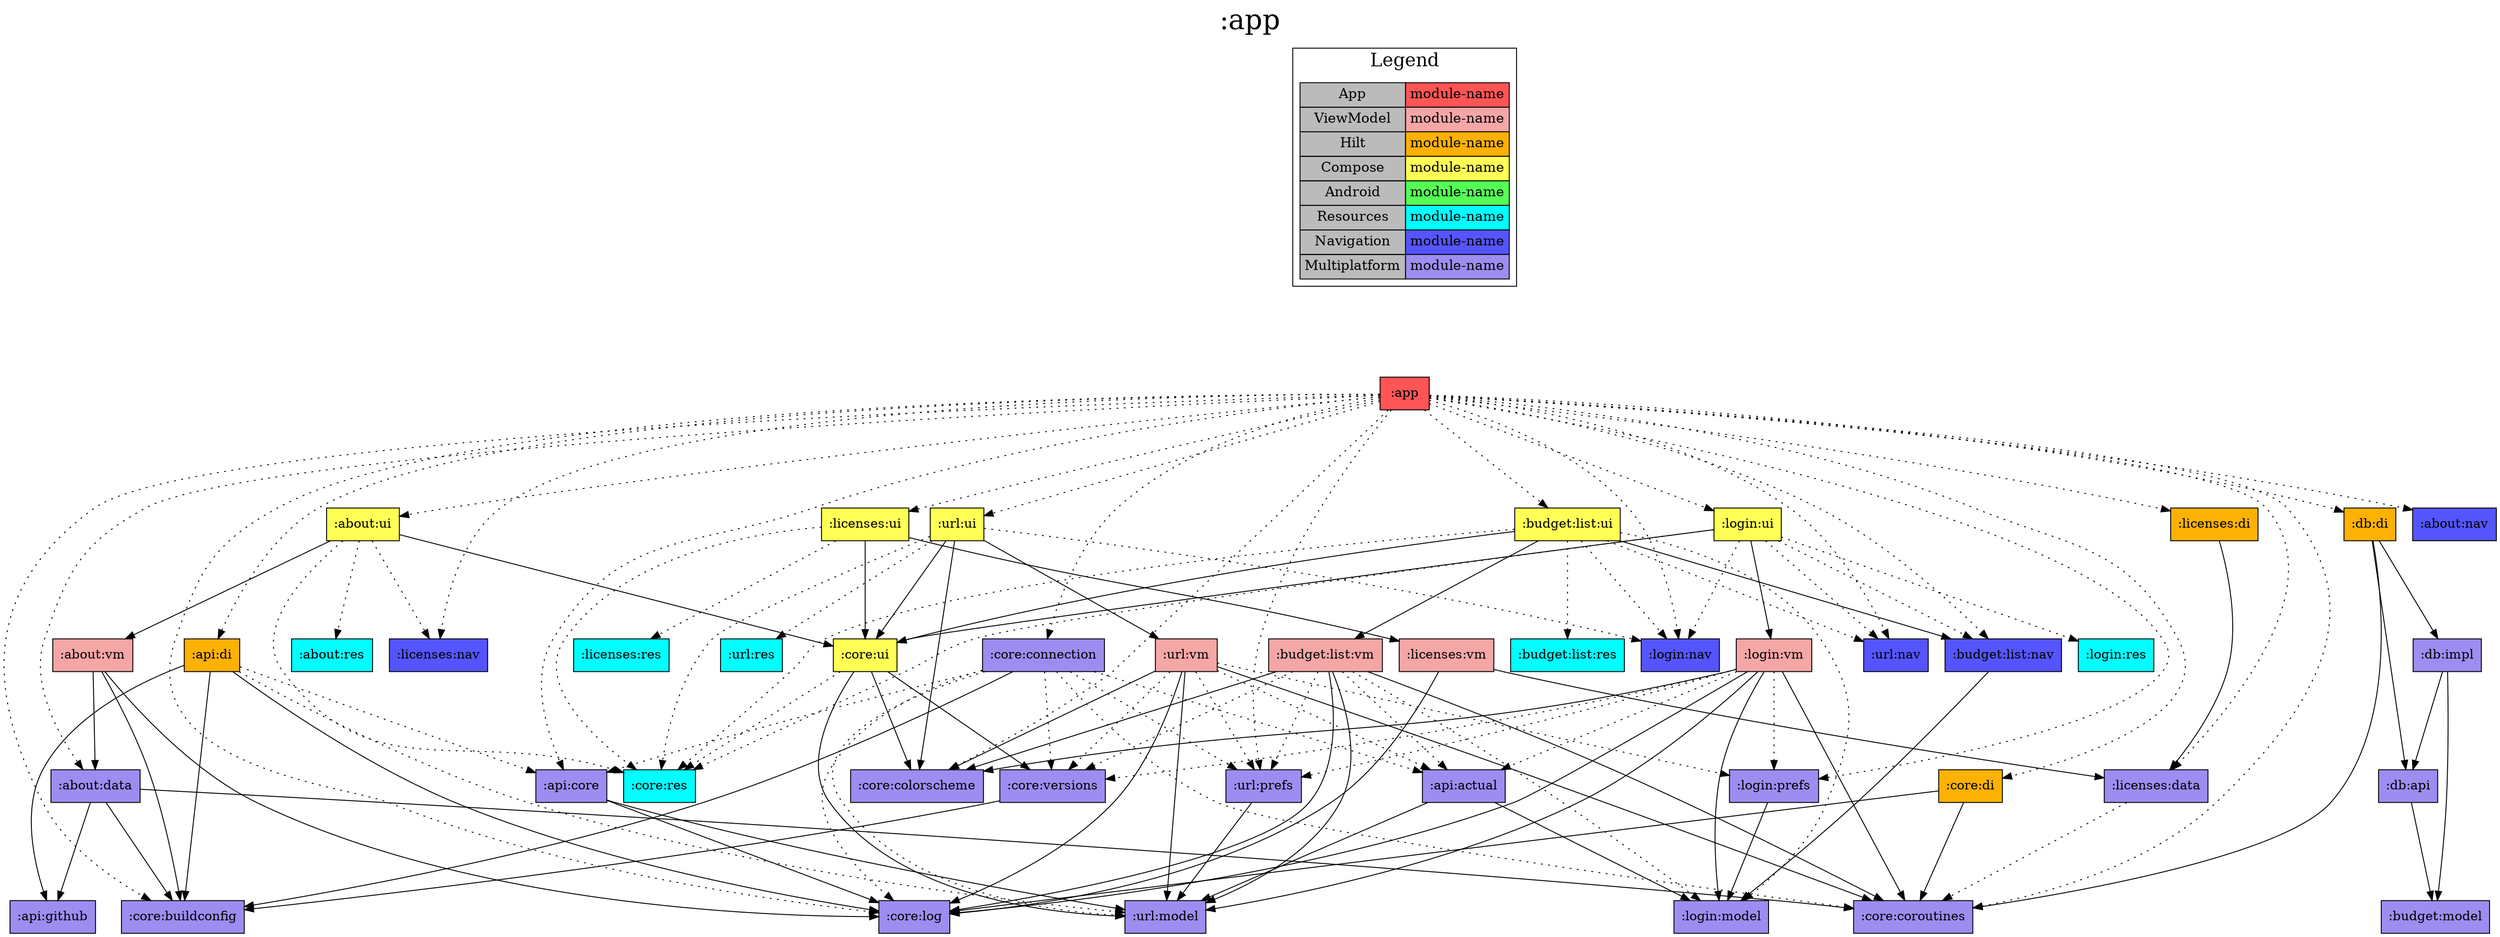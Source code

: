 digraph {
edge ["dir"="forward"]
graph ["dpi"="100","label"=":app","labelloc"="t","fontsize"="30","ranksep"="1.5","rankdir"="TB"]
node ["style"="filled"]
":app" ["shape"="box","fillcolor"="#FF5555"]
":about:data" ["fillcolor"="#9D8DF1","shape"="box"]
":api:github" ["fillcolor"="#9D8DF1","shape"="box"]
":core:buildconfig" ["fillcolor"="#9D8DF1","shape"="box"]
":core:coroutines" ["fillcolor"="#9D8DF1","shape"="box"]
":about:nav" ["fillcolor"="#5555FF","shape"="box"]
":about:ui" ["fillcolor"="#FFFF55","shape"="box"]
":about:vm" ["fillcolor"="#F5A6A6","shape"="box"]
":core:log" ["fillcolor"="#9D8DF1","shape"="box"]
":core:ui" ["fillcolor"="#FFFF55","shape"="box"]
":core:colorscheme" ["fillcolor"="#9D8DF1","shape"="box"]
":core:versions" ["fillcolor"="#9D8DF1","shape"="box"]
":url:model" ["fillcolor"="#9D8DF1","shape"="box"]
":core:res" ["fillcolor"="#00FFFF","shape"="box"]
":about:res" ["fillcolor"="#00FFFF","shape"="box"]
":licenses:nav" ["fillcolor"="#5555FF","shape"="box"]
":api:core" ["fillcolor"="#9D8DF1","shape"="box"]
":api:di" ["fillcolor"="#FCB103","shape"="box"]
":budget:list:nav" ["fillcolor"="#5555FF","shape"="box"]
":login:model" ["fillcolor"="#9D8DF1","shape"="box"]
":budget:list:ui" ["fillcolor"="#FFFF55","shape"="box"]
":budget:list:vm" ["fillcolor"="#F5A6A6","shape"="box"]
":api:actual" ["fillcolor"="#9D8DF1","shape"="box"]
":url:prefs" ["fillcolor"="#9D8DF1","shape"="box"]
":budget:list:res" ["fillcolor"="#00FFFF","shape"="box"]
":login:nav" ["fillcolor"="#5555FF","shape"="box"]
":url:nav" ["fillcolor"="#5555FF","shape"="box"]
":core:connection" ["fillcolor"="#9D8DF1","shape"="box"]
":core:di" ["fillcolor"="#FCB103","shape"="box"]
":db:di" ["fillcolor"="#FCB103","shape"="box"]
":db:api" ["fillcolor"="#9D8DF1","shape"="box"]
":budget:model" ["fillcolor"="#9D8DF1","shape"="box"]
":db:impl" ["fillcolor"="#9D8DF1","shape"="box"]
":licenses:data" ["fillcolor"="#9D8DF1","shape"="box"]
":licenses:di" ["fillcolor"="#FCB103","shape"="box"]
":licenses:ui" ["fillcolor"="#FFFF55","shape"="box"]
":licenses:vm" ["fillcolor"="#F5A6A6","shape"="box"]
":licenses:res" ["fillcolor"="#00FFFF","shape"="box"]
":login:prefs" ["fillcolor"="#9D8DF1","shape"="box"]
":login:ui" ["fillcolor"="#FFFF55","shape"="box"]
":login:vm" ["fillcolor"="#F5A6A6","shape"="box"]
":login:res" ["fillcolor"="#00FFFF","shape"="box"]
":url:ui" ["fillcolor"="#FFFF55","shape"="box"]
":url:vm" ["fillcolor"="#F5A6A6","shape"="box"]
":url:res" ["fillcolor"="#00FFFF","shape"="box"]
{
edge ["dir"="none"]
graph ["rank"="same"]
":app"
}
":app" -> ":about:data" ["style"="dotted"]
":app" -> ":about:nav" ["style"="dotted"]
":app" -> ":about:ui" ["style"="dotted"]
":app" -> ":api:core" ["style"="dotted"]
":app" -> ":api:di" ["style"="dotted"]
":app" -> ":budget:list:nav" ["style"="dotted"]
":app" -> ":budget:list:ui" ["style"="dotted"]
":app" -> ":core:buildconfig" ["style"="dotted"]
":app" -> ":core:colorscheme" ["style"="dotted"]
":app" -> ":core:connection" ["style"="dotted"]
":app" -> ":core:coroutines" ["style"="dotted"]
":app" -> ":core:di" ["style"="dotted"]
":app" -> ":core:log" ["style"="dotted"]
":app" -> ":db:di" ["style"="dotted"]
":app" -> ":licenses:data" ["style"="dotted"]
":app" -> ":licenses:di" ["style"="dotted"]
":app" -> ":licenses:nav" ["style"="dotted"]
":app" -> ":licenses:ui" ["style"="dotted"]
":app" -> ":login:nav" ["style"="dotted"]
":app" -> ":login:prefs" ["style"="dotted"]
":app" -> ":login:ui" ["style"="dotted"]
":app" -> ":url:nav" ["style"="dotted"]
":app" -> ":url:prefs" ["style"="dotted"]
":app" -> ":url:ui" ["style"="dotted"]
":about:data" -> ":api:github"
":about:data" -> ":core:buildconfig"
":about:data" -> ":core:coroutines"
":about:ui" -> ":about:vm"
":about:ui" -> ":core:ui"
":about:ui" -> ":about:res" ["style"="dotted"]
":about:ui" -> ":core:res" ["style"="dotted"]
":about:ui" -> ":licenses:nav" ["style"="dotted"]
":about:vm" -> ":about:data"
":about:vm" -> ":core:buildconfig"
":about:vm" -> ":core:log"
":core:ui" -> ":core:colorscheme"
":core:ui" -> ":core:versions"
":core:ui" -> ":url:model"
":core:ui" -> ":core:res" ["style"="dotted"]
":core:versions" -> ":core:buildconfig"
":api:core" -> ":core:log"
":api:core" -> ":url:model"
":api:di" -> ":api:github"
":api:di" -> ":core:buildconfig"
":api:di" -> ":core:log"
":api:di" -> ":api:core" ["style"="dotted"]
":api:di" -> ":url:model" ["style"="dotted"]
":budget:list:nav" -> ":login:model"
":budget:list:ui" -> ":budget:list:nav"
":budget:list:ui" -> ":budget:list:vm"
":budget:list:ui" -> ":core:ui"
":budget:list:ui" -> ":budget:list:res" ["style"="dotted"]
":budget:list:ui" -> ":core:res" ["style"="dotted"]
":budget:list:ui" -> ":login:model" ["style"="dotted"]
":budget:list:ui" -> ":login:nav" ["style"="dotted"]
":budget:list:ui" -> ":url:nav" ["style"="dotted"]
":budget:list:vm" -> ":core:colorscheme"
":budget:list:vm" -> ":core:coroutines"
":budget:list:vm" -> ":core:log"
":budget:list:vm" -> ":url:model"
":budget:list:vm" -> ":api:actual" ["style"="dotted"]
":budget:list:vm" -> ":core:versions" ["style"="dotted"]
":budget:list:vm" -> ":login:model" ["style"="dotted"]
":budget:list:vm" -> ":url:prefs" ["style"="dotted"]
":api:actual" -> ":login:model"
":api:actual" -> ":url:model"
":url:prefs" -> ":url:model"
":core:connection" -> ":core:buildconfig"
":core:connection" -> ":api:actual" ["style"="dotted"]
":core:connection" -> ":api:core" ["style"="dotted"]
":core:connection" -> ":core:coroutines" ["style"="dotted"]
":core:connection" -> ":core:log" ["style"="dotted"]
":core:connection" -> ":core:versions" ["style"="dotted"]
":core:connection" -> ":url:model" ["style"="dotted"]
":core:connection" -> ":url:prefs" ["style"="dotted"]
":core:di" -> ":core:coroutines"
":core:di" -> ":core:log"
":db:di" -> ":core:coroutines"
":db:di" -> ":db:api"
":db:di" -> ":db:impl"
":db:api" -> ":budget:model"
":db:impl" -> ":budget:model"
":db:impl" -> ":db:api"
":licenses:data" -> ":core:coroutines" ["style"="dotted"]
":licenses:di" -> ":licenses:data"
":licenses:ui" -> ":core:ui"
":licenses:ui" -> ":licenses:vm"
":licenses:ui" -> ":core:res" ["style"="dotted"]
":licenses:ui" -> ":licenses:res" ["style"="dotted"]
":licenses:vm" -> ":core:log"
":licenses:vm" -> ":licenses:data"
":login:prefs" -> ":login:model"
":login:ui" -> ":core:ui"
":login:ui" -> ":login:vm"
":login:ui" -> ":budget:list:nav" ["style"="dotted"]
":login:ui" -> ":core:res" ["style"="dotted"]
":login:ui" -> ":login:nav" ["style"="dotted"]
":login:ui" -> ":login:res" ["style"="dotted"]
":login:ui" -> ":url:nav" ["style"="dotted"]
":login:vm" -> ":core:colorscheme"
":login:vm" -> ":core:coroutines"
":login:vm" -> ":core:log"
":login:vm" -> ":login:model"
":login:vm" -> ":url:model"
":login:vm" -> ":api:actual" ["style"="dotted"]
":login:vm" -> ":core:versions" ["style"="dotted"]
":login:vm" -> ":login:prefs" ["style"="dotted"]
":login:vm" -> ":url:prefs" ["style"="dotted"]
":url:ui" -> ":core:colorscheme"
":url:ui" -> ":core:ui"
":url:ui" -> ":url:vm"
":url:ui" -> ":core:res" ["style"="dotted"]
":url:ui" -> ":login:nav" ["style"="dotted"]
":url:ui" -> ":url:res" ["style"="dotted"]
":url:vm" -> ":core:colorscheme"
":url:vm" -> ":core:coroutines"
":url:vm" -> ":core:log"
":url:vm" -> ":url:model"
":url:vm" -> ":api:actual" ["style"="dotted"]
":url:vm" -> ":core:versions" ["style"="dotted"]
":url:vm" -> ":login:prefs" ["style"="dotted"]
":url:vm" -> ":url:prefs" ["style"="dotted"]
subgraph "cluster_legend" {
edge ["dir"="none"]
graph ["label"="Legend","fontsize"="20"]
"Legend" ["style"="filled","fillcolor"="#bbbbbb","shape"="none","margin"="0","fontsize"="15","label"=<
<TABLE BORDER="0" CELLBORDER="1" CELLSPACING="0" CELLPADDING="4">
<TR><TD>App</TD><TD BGCOLOR="#FF5555">module-name</TD></TR>
<TR><TD>ViewModel</TD><TD BGCOLOR="#F5A6A6">module-name</TD></TR>
<TR><TD>Hilt</TD><TD BGCOLOR="#FCB103">module-name</TD></TR>
<TR><TD>Compose</TD><TD BGCOLOR="#FFFF55">module-name</TD></TR>
<TR><TD>Android</TD><TD BGCOLOR="#55FF55">module-name</TD></TR>
<TR><TD>Resources</TD><TD BGCOLOR="#00FFFF">module-name</TD></TR>
<TR><TD>Navigation</TD><TD BGCOLOR="#5555FF">module-name</TD></TR>
<TR><TD>Multiplatform</TD><TD BGCOLOR="#9D8DF1">module-name</TD></TR>
</TABLE>
>]
} -> ":app" ["style"="invis"]
}